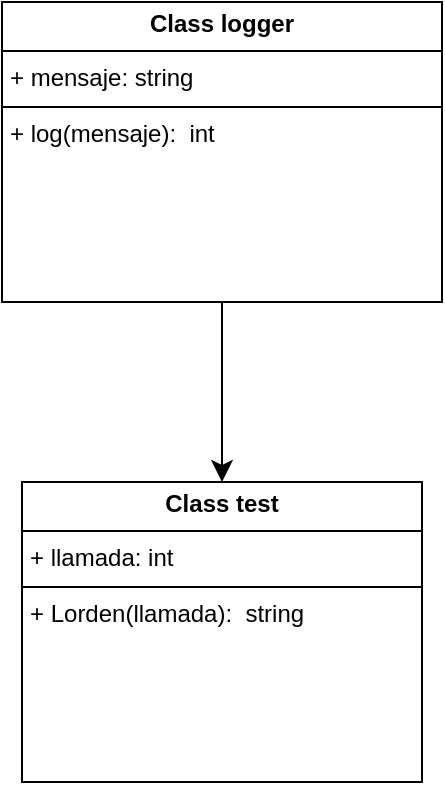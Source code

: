 <mxfile version="24.0.6" type="github">
  <diagram id="C5RBs43oDa-KdzZeNtuy" name="Page-1">
    <mxGraphModel dx="1293" dy="535" grid="1" gridSize="10" guides="1" tooltips="1" connect="1" arrows="1" fold="1" page="1" pageScale="1" pageWidth="827" pageHeight="1169" math="0" shadow="0">
      <root>
        <mxCell id="WIyWlLk6GJQsqaUBKTNV-0" />
        <mxCell id="WIyWlLk6GJQsqaUBKTNV-1" parent="WIyWlLk6GJQsqaUBKTNV-0" />
        <mxCell id="HmbPwdYrjM4d5Soug73t-24" style="edgeStyle=none;curved=1;rounded=0;orthogonalLoop=1;jettySize=auto;html=1;exitX=0.5;exitY=1;exitDx=0;exitDy=0;entryX=0.5;entryY=0;entryDx=0;entryDy=0;fontSize=12;startSize=8;endSize=8;" parent="WIyWlLk6GJQsqaUBKTNV-1" source="HmbPwdYrjM4d5Soug73t-20" target="HmbPwdYrjM4d5Soug73t-22" edge="1">
          <mxGeometry relative="1" as="geometry" />
        </mxCell>
        <mxCell id="HmbPwdYrjM4d5Soug73t-20" value="&lt;p style=&quot;margin:0px;margin-top:4px;text-align:center;&quot;&gt;&lt;b&gt;Class logger&lt;/b&gt;&lt;/p&gt;&lt;hr size=&quot;1&quot; style=&quot;border-style:solid;&quot;&gt;&lt;p style=&quot;margin:0px;margin-left:4px;&quot;&gt;+ mensaje: string&lt;/p&gt;&lt;hr size=&quot;1&quot; style=&quot;border-style:solid;&quot;&gt;&lt;p style=&quot;margin:0px;margin-left:4px;&quot;&gt;+ log(mensaje):&amp;nbsp; int&lt;/p&gt;" style="verticalAlign=top;align=left;overflow=fill;html=1;whiteSpace=wrap;" parent="WIyWlLk6GJQsqaUBKTNV-1" vertex="1">
          <mxGeometry x="204" y="350" width="220" height="150" as="geometry" />
        </mxCell>
        <mxCell id="HmbPwdYrjM4d5Soug73t-22" value="&lt;p style=&quot;margin:0px;margin-top:4px;text-align:center;&quot;&gt;&lt;b&gt;Class test&lt;/b&gt;&lt;/p&gt;&lt;hr size=&quot;1&quot; style=&quot;border-style:solid;&quot;&gt;&lt;p style=&quot;margin:0px;margin-left:4px;&quot;&gt;+ llamada: int&lt;/p&gt;&lt;hr size=&quot;1&quot; style=&quot;border-style:solid;&quot;&gt;&lt;p style=&quot;margin:0px;margin-left:4px;&quot;&gt;+ Lorden(llamada):&amp;nbsp; string&lt;/p&gt;" style="verticalAlign=top;align=left;overflow=fill;html=1;whiteSpace=wrap;" parent="WIyWlLk6GJQsqaUBKTNV-1" vertex="1">
          <mxGeometry x="214" y="590" width="200" height="150" as="geometry" />
        </mxCell>
      </root>
    </mxGraphModel>
  </diagram>
</mxfile>
